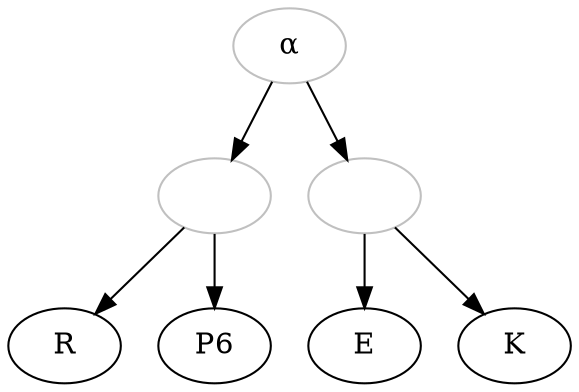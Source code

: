 digraph {
archetyp [color="grey", label="α"]
1 [color="grey", label=""]
archetyp -> 1 
1 -> R
1 -> P6
2 [color="grey", label=""]
archetyp -> 2 
2 -> E
2 -> K
}
